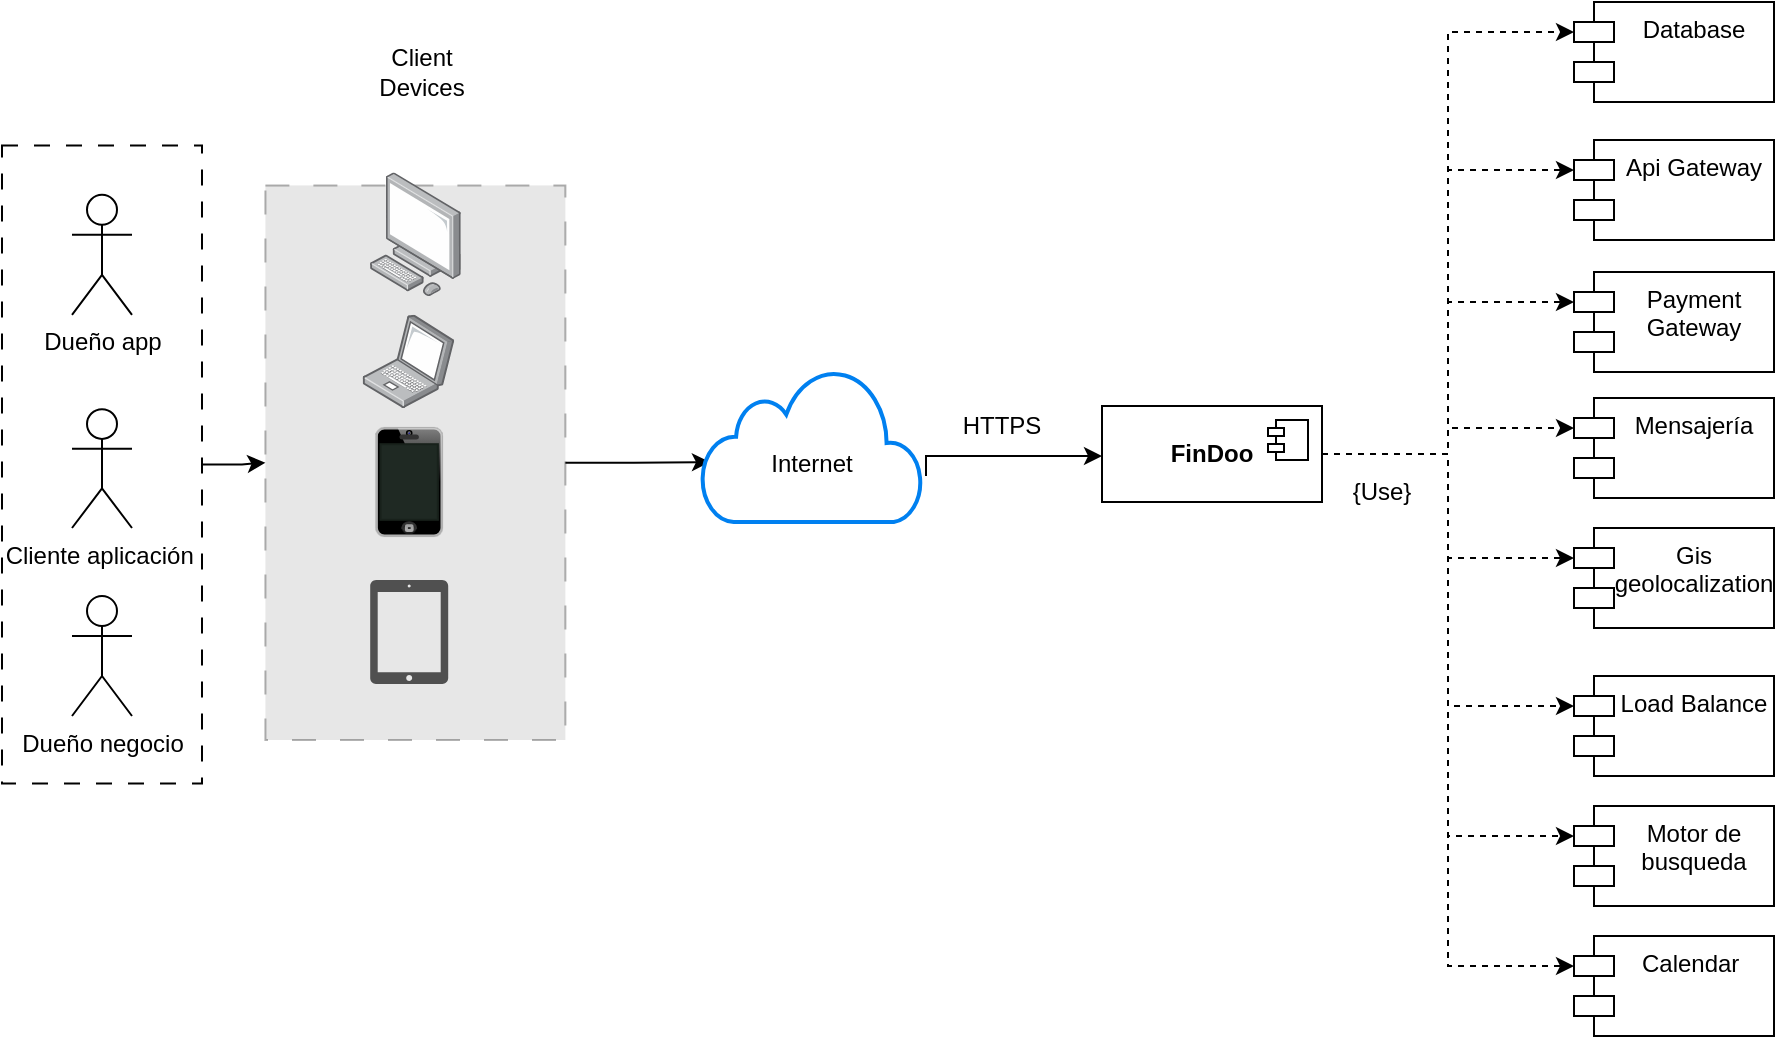 <mxfile version="24.2.2" type="github">
  <diagram name="Página-1" id="I6RCl1Hfmlv7WQNAjJQK">
    <mxGraphModel dx="1290" dy="596" grid="1" gridSize="10" guides="1" tooltips="1" connect="1" arrows="1" fold="1" page="1" pageScale="1" pageWidth="827" pageHeight="1169" math="0" shadow="0">
      <root>
        <mxCell id="0" />
        <mxCell id="1" parent="0" />
        <mxCell id="HPC2uOC-RO67EFArFsDC-1" value="" style="rounded=0;whiteSpace=wrap;html=1;fillColor=#B0B0B0;dashed=1;dashPattern=12 12;movable=1;resizable=1;rotatable=1;deletable=1;editable=1;locked=0;connectable=1;opacity=30;" vertex="1" parent="1">
          <mxGeometry x="151.7" y="224.7" width="150" height="277.3" as="geometry" />
        </mxCell>
        <mxCell id="HPC2uOC-RO67EFArFsDC-5" style="edgeStyle=orthogonalEdgeStyle;rounded=0;orthogonalLoop=1;jettySize=auto;html=1;entryX=0;entryY=0.5;entryDx=0;entryDy=0;" edge="1" parent="1" source="HPC2uOC-RO67EFArFsDC-6" target="HPC2uOC-RO67EFArFsDC-1">
          <mxGeometry relative="1" as="geometry" />
        </mxCell>
        <mxCell id="HPC2uOC-RO67EFArFsDC-6" value="" style="rounded=0;whiteSpace=wrap;html=1;fillColor=none;dashed=1;dashPattern=8 8;" vertex="1" parent="1">
          <mxGeometry x="20" y="204.7" width="100" height="319" as="geometry" />
        </mxCell>
        <mxCell id="HPC2uOC-RO67EFArFsDC-11" value="" style="edgeStyle=orthogonalEdgeStyle;rounded=0;orthogonalLoop=1;jettySize=auto;html=1;" edge="1" parent="1">
          <mxGeometry relative="1" as="geometry">
            <mxPoint x="482" y="370" as="sourcePoint" />
            <mxPoint x="570" y="360" as="targetPoint" />
            <Array as="points">
              <mxPoint x="482" y="370" />
              <mxPoint x="482" y="360" />
            </Array>
          </mxGeometry>
        </mxCell>
        <mxCell id="HPC2uOC-RO67EFArFsDC-13" style="edgeStyle=orthogonalEdgeStyle;rounded=0;orthogonalLoop=1;jettySize=auto;html=1;entryX=0.036;entryY=0.609;entryDx=0;entryDy=0;entryPerimeter=0;" edge="1" parent="1" source="HPC2uOC-RO67EFArFsDC-1" target="HPC2uOC-RO67EFArFsDC-50">
          <mxGeometry relative="1" as="geometry">
            <mxPoint x="370" y="350" as="targetPoint" />
          </mxGeometry>
        </mxCell>
        <mxCell id="HPC2uOC-RO67EFArFsDC-14" value="&lt;b&gt;FinDoo&lt;/b&gt;" style="html=1;dropTarget=0;whiteSpace=wrap;" vertex="1" parent="1">
          <mxGeometry x="570" y="335" width="110" height="48" as="geometry" />
        </mxCell>
        <mxCell id="HPC2uOC-RO67EFArFsDC-15" value="" style="shape=module;jettyWidth=8;jettyHeight=4;" vertex="1" parent="HPC2uOC-RO67EFArFsDC-14">
          <mxGeometry x="1" width="20" height="20" relative="1" as="geometry">
            <mxPoint x="-27" y="7" as="offset" />
          </mxGeometry>
        </mxCell>
        <mxCell id="HPC2uOC-RO67EFArFsDC-16" value="Database" style="shape=module;align=left;spacingLeft=20;align=center;verticalAlign=top;whiteSpace=wrap;html=1;" vertex="1" parent="1">
          <mxGeometry x="806" y="133" width="100" height="50" as="geometry" />
        </mxCell>
        <mxCell id="HPC2uOC-RO67EFArFsDC-17" value="Api Gateway" style="shape=module;align=left;spacingLeft=20;align=center;verticalAlign=top;whiteSpace=wrap;html=1;" vertex="1" parent="1">
          <mxGeometry x="806" y="202" width="100" height="50" as="geometry" />
        </mxCell>
        <mxCell id="HPC2uOC-RO67EFArFsDC-18" value="Payment Gateway" style="shape=module;align=left;spacingLeft=20;align=center;verticalAlign=top;whiteSpace=wrap;html=1;" vertex="1" parent="1">
          <mxGeometry x="806" y="268" width="100" height="50" as="geometry" />
        </mxCell>
        <mxCell id="HPC2uOC-RO67EFArFsDC-19" value="Mensajería&lt;div&gt;&lt;br&gt;&lt;/div&gt;" style="shape=module;align=left;spacingLeft=20;align=center;verticalAlign=top;whiteSpace=wrap;html=1;" vertex="1" parent="1">
          <mxGeometry x="806" y="331" width="100" height="50" as="geometry" />
        </mxCell>
        <mxCell id="HPC2uOC-RO67EFArFsDC-20" value="Gis geolocalization&lt;div&gt;&lt;br&gt;&lt;/div&gt;" style="shape=module;align=left;spacingLeft=20;align=center;verticalAlign=top;whiteSpace=wrap;html=1;" vertex="1" parent="1">
          <mxGeometry x="806" y="396" width="100" height="50" as="geometry" />
        </mxCell>
        <mxCell id="HPC2uOC-RO67EFArFsDC-22" value="Load Balance" style="shape=module;align=left;spacingLeft=20;align=center;verticalAlign=top;whiteSpace=wrap;html=1;" vertex="1" parent="1">
          <mxGeometry x="806" y="470" width="100" height="50" as="geometry" />
        </mxCell>
        <mxCell id="HPC2uOC-RO67EFArFsDC-23" value="Motor de busqueda&lt;div&gt;&lt;br&gt;&lt;/div&gt;" style="shape=module;align=left;spacingLeft=20;align=center;verticalAlign=top;whiteSpace=wrap;html=1;" vertex="1" parent="1">
          <mxGeometry x="806" y="535" width="100" height="50" as="geometry" />
        </mxCell>
        <mxCell id="HPC2uOC-RO67EFArFsDC-24" style="edgeStyle=orthogonalEdgeStyle;rounded=0;orthogonalLoop=1;jettySize=auto;html=1;entryX=0;entryY=0;entryDx=0;entryDy=15;entryPerimeter=0;dashed=1;" edge="1" parent="1" source="HPC2uOC-RO67EFArFsDC-14" target="HPC2uOC-RO67EFArFsDC-16">
          <mxGeometry relative="1" as="geometry" />
        </mxCell>
        <mxCell id="HPC2uOC-RO67EFArFsDC-25" style="edgeStyle=orthogonalEdgeStyle;rounded=0;orthogonalLoop=1;jettySize=auto;html=1;entryX=0;entryY=0;entryDx=0;entryDy=15;entryPerimeter=0;dashed=1;" edge="1" parent="1" source="HPC2uOC-RO67EFArFsDC-14" target="HPC2uOC-RO67EFArFsDC-17">
          <mxGeometry relative="1" as="geometry" />
        </mxCell>
        <mxCell id="HPC2uOC-RO67EFArFsDC-26" style="edgeStyle=orthogonalEdgeStyle;rounded=0;orthogonalLoop=1;jettySize=auto;html=1;exitX=1;exitY=0.5;exitDx=0;exitDy=0;entryX=0;entryY=0;entryDx=0;entryDy=15;entryPerimeter=0;dashed=1;" edge="1" parent="1" source="HPC2uOC-RO67EFArFsDC-14" target="HPC2uOC-RO67EFArFsDC-18">
          <mxGeometry relative="1" as="geometry" />
        </mxCell>
        <mxCell id="HPC2uOC-RO67EFArFsDC-27" style="edgeStyle=orthogonalEdgeStyle;rounded=0;orthogonalLoop=1;jettySize=auto;html=1;entryX=0;entryY=0;entryDx=0;entryDy=15;entryPerimeter=0;dashed=1;" edge="1" parent="1" source="HPC2uOC-RO67EFArFsDC-14" target="HPC2uOC-RO67EFArFsDC-19">
          <mxGeometry relative="1" as="geometry" />
        </mxCell>
        <mxCell id="HPC2uOC-RO67EFArFsDC-28" style="edgeStyle=orthogonalEdgeStyle;rounded=0;orthogonalLoop=1;jettySize=auto;html=1;exitX=1;exitY=0.5;exitDx=0;exitDy=0;entryX=0;entryY=0;entryDx=0;entryDy=15;entryPerimeter=0;dashed=1;" edge="1" parent="1" source="HPC2uOC-RO67EFArFsDC-14" target="HPC2uOC-RO67EFArFsDC-20">
          <mxGeometry relative="1" as="geometry" />
        </mxCell>
        <mxCell id="HPC2uOC-RO67EFArFsDC-30" style="edgeStyle=orthogonalEdgeStyle;rounded=0;orthogonalLoop=1;jettySize=auto;html=1;exitX=1;exitY=0.5;exitDx=0;exitDy=0;entryX=0;entryY=0;entryDx=0;entryDy=15;entryPerimeter=0;dashed=1;" edge="1" parent="1" source="HPC2uOC-RO67EFArFsDC-14" target="HPC2uOC-RO67EFArFsDC-22">
          <mxGeometry relative="1" as="geometry" />
        </mxCell>
        <mxCell id="HPC2uOC-RO67EFArFsDC-31" style="edgeStyle=orthogonalEdgeStyle;rounded=0;orthogonalLoop=1;jettySize=auto;html=1;exitX=1;exitY=0.5;exitDx=0;exitDy=0;entryX=0;entryY=0;entryDx=0;entryDy=15;entryPerimeter=0;dashed=1;" edge="1" parent="1" source="HPC2uOC-RO67EFArFsDC-14" target="HPC2uOC-RO67EFArFsDC-23">
          <mxGeometry relative="1" as="geometry" />
        </mxCell>
        <mxCell id="HPC2uOC-RO67EFArFsDC-32" value="{Use}" style="text;html=1;align=center;verticalAlign=middle;whiteSpace=wrap;rounded=0;" vertex="1" parent="1">
          <mxGeometry x="680" y="363" width="60" height="30" as="geometry" />
        </mxCell>
        <mxCell id="HPC2uOC-RO67EFArFsDC-35" value="Calendar&amp;nbsp;&lt;div&gt;&lt;br&gt;&lt;/div&gt;" style="shape=module;align=left;spacingLeft=20;align=center;verticalAlign=top;whiteSpace=wrap;html=1;" vertex="1" parent="1">
          <mxGeometry x="806" y="600" width="100" height="50" as="geometry" />
        </mxCell>
        <mxCell id="HPC2uOC-RO67EFArFsDC-36" style="edgeStyle=orthogonalEdgeStyle;rounded=0;orthogonalLoop=1;jettySize=auto;html=1;entryX=0;entryY=0;entryDx=0;entryDy=15;entryPerimeter=0;dashed=1;" edge="1" parent="1" source="HPC2uOC-RO67EFArFsDC-14" target="HPC2uOC-RO67EFArFsDC-35">
          <mxGeometry relative="1" as="geometry">
            <Array as="points">
              <mxPoint x="743" y="359" />
              <mxPoint x="743" y="615" />
            </Array>
          </mxGeometry>
        </mxCell>
        <mxCell id="HPC2uOC-RO67EFArFsDC-38" value="Client Devices" style="text;html=1;align=center;verticalAlign=middle;whiteSpace=wrap;rounded=0;" vertex="1" parent="1">
          <mxGeometry x="200.26" y="153" width="60" height="30" as="geometry" />
        </mxCell>
        <mxCell id="HPC2uOC-RO67EFArFsDC-39" value="" style="image;points=[];aspect=fixed;html=1;align=center;shadow=0;dashed=0;image=img/lib/allied_telesis/computer_and_terminals/Personal_Computer.svg;" vertex="1" parent="1">
          <mxGeometry x="203.9" y="218.2" width="45.6" height="61.8" as="geometry" />
        </mxCell>
        <mxCell id="HPC2uOC-RO67EFArFsDC-40" value="" style="image;points=[];aspect=fixed;html=1;align=center;shadow=0;dashed=0;image=img/lib/allied_telesis/computer_and_terminals/Laptop.svg;" vertex="1" parent="1">
          <mxGeometry x="200.26" y="289.4" width="45.94" height="46.6" as="geometry" />
        </mxCell>
        <mxCell id="HPC2uOC-RO67EFArFsDC-41" value="" style="verticalLabelPosition=bottom;verticalAlign=top;html=1;shadow=0;dashed=0;strokeWidth=1;shape=mxgraph.ios.iPhone;bgStyle=bgGreen;fillColor=#aaaaaa;sketch=0;" vertex="1" parent="1">
          <mxGeometry x="207.2" y="346" width="32.8" height="54" as="geometry" />
        </mxCell>
        <mxCell id="HPC2uOC-RO67EFArFsDC-42" value="" style="sketch=0;pointerEvents=1;shadow=0;dashed=0;html=1;strokeColor=none;fillColor=#505050;labelPosition=center;verticalLabelPosition=bottom;verticalAlign=top;outlineConnect=0;align=center;shape=mxgraph.office.devices.tablet_ipad;" vertex="1" parent="1">
          <mxGeometry x="204.1" y="422" width="39" height="52" as="geometry" />
        </mxCell>
        <mxCell id="HPC2uOC-RO67EFArFsDC-43" value="Dueño app&lt;div&gt;&lt;br&gt;&lt;/div&gt;" style="shape=umlActor;verticalLabelPosition=bottom;verticalAlign=top;html=1;outlineConnect=0;" vertex="1" parent="1">
          <mxGeometry x="55" y="229.4" width="30" height="60" as="geometry" />
        </mxCell>
        <mxCell id="HPC2uOC-RO67EFArFsDC-44" value="Dueño negocio&lt;div&gt;&lt;br&gt;&lt;/div&gt;" style="shape=umlActor;verticalLabelPosition=bottom;verticalAlign=top;html=1;outlineConnect=0;" vertex="1" parent="1">
          <mxGeometry x="55" y="430" width="30" height="60" as="geometry" />
        </mxCell>
        <mxCell id="HPC2uOC-RO67EFArFsDC-45" value="Cliente aplicación&amp;nbsp;&lt;div&gt;&lt;br&gt;&lt;/div&gt;" style="shape=umlActor;verticalLabelPosition=bottom;verticalAlign=top;html=1;outlineConnect=0;" vertex="1" parent="1">
          <mxGeometry x="55" y="336.6" width="30" height="59.4" as="geometry" />
        </mxCell>
        <mxCell id="HPC2uOC-RO67EFArFsDC-50" value="" style="html=1;verticalLabelPosition=bottom;align=center;labelBackgroundColor=#ffffff;verticalAlign=top;strokeWidth=2;strokeColor=#0080F0;shadow=0;dashed=0;shape=mxgraph.ios7.icons.cloud;" vertex="1" parent="1">
          <mxGeometry x="370" y="316.35" width="110" height="76.65" as="geometry" />
        </mxCell>
        <mxCell id="HPC2uOC-RO67EFArFsDC-52" value="Internet" style="text;html=1;align=center;verticalAlign=middle;whiteSpace=wrap;rounded=0;" vertex="1" parent="1">
          <mxGeometry x="395" y="349.2" width="60" height="30" as="geometry" />
        </mxCell>
        <mxCell id="HPC2uOC-RO67EFArFsDC-53" value="HTTPS" style="text;html=1;align=center;verticalAlign=middle;whiteSpace=wrap;rounded=0;" vertex="1" parent="1">
          <mxGeometry x="490" y="330" width="60" height="30" as="geometry" />
        </mxCell>
      </root>
    </mxGraphModel>
  </diagram>
</mxfile>
